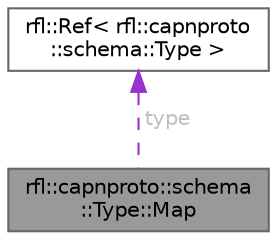 digraph "rfl::capnproto::schema::Type::Map"
{
 // LATEX_PDF_SIZE
  bgcolor="transparent";
  edge [fontname=Helvetica,fontsize=10,labelfontname=Helvetica,labelfontsize=10];
  node [fontname=Helvetica,fontsize=10,shape=box,height=0.2,width=0.4];
  Node1 [id="Node000001",label="rfl::capnproto::schema\l::Type::Map",height=0.2,width=0.4,color="gray40", fillcolor="grey60", style="filled", fontcolor="black",tooltip=" "];
  Node2 -> Node1 [id="edge1_Node000001_Node000002",dir="back",color="darkorchid3",style="dashed",tooltip=" ",label=" type",fontcolor="grey" ];
  Node2 [id="Node000002",label="rfl::Ref\< rfl::capnproto\l::schema::Type \>",height=0.2,width=0.4,color="gray40", fillcolor="white", style="filled",URL="$classrfl_1_1_ref.html",tooltip=" "];
}
